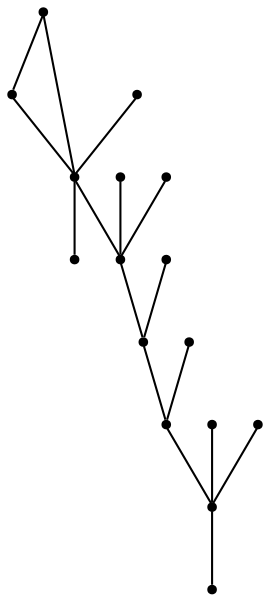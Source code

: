 graph {
  node [shape=point,comment="{\"directed\":false,\"doi\":\"10.1007/978-3-642-00219-9_3\",\"figure\":\"4\"}"]

  v0 [pos="1559.1584162157635,742.1715775403114"]
  v1 [pos="1490.6574708273245,696.5216675671668"]
  v2 [pos="1410.7376386775527,970.4232898538767"]
  v3 [pos="1444.990163297431,696.5216675671668"]
  v4 [pos="1068.230827996897,970.4232898538767"]
  v5 [pos="956.9147199320239,970.4232898538767"]
  v6 [pos="1182.3990650088288,970.4232898538767"]
  v7 [pos="1296.5693857592205,970.4232898538767"]
  v8 [pos="1330.8198425470396,787.8214875134558"]
  v9 [pos="1216.6495217966478,696.5216675671668"]
  v10 [pos="1170.9822460795556,696.5216675671668"]
  v11 [pos="1125.3149703624638,696.5216675671668"]
  v12 [pos="1079.6476628325706,696.5216675671668"]
  v13 [pos="1033.9803553026775,696.5216675671668"]
  v14 [pos="988.3109958471252,696.5216675671668"]
  v15 [pos="919.8100345522859,742.1715775403113"]

  v0 -- v1 [id="-3",pos="1559.1584162157635,742.1715775403114 1513.492094882699,787.8204062895345 1513.492094882699,787.8204062895345 1513.492094882699,787.8204062895345 1467.8248191656066,742.1706235192042 1467.8248191656066,742.1706235192042 1467.8248191656066,742.1706235192042 1490.6574708273245,696.5216675671668 1490.6574708273245,696.5216675671668 1490.6574708273245,696.5216675671668"]
  v15 -- v5 [id="-5",pos="919.8100345522859,742.1715775403113 956.9147199320239,970.4232898538767 956.9147199320239,970.4232898538767 956.9147199320239,970.4232898538767"]
  v1 -- v2 [id="-6",pos="1490.6574708273245,696.5216675671668 1410.7376386775527,970.4232898538767 1410.7376386775527,970.4232898538767 1410.7376386775527,970.4232898538767"]
  v5 -- v14 [id="-7",pos="956.9147199320239,970.4232898538767 988.3109958471252,696.5216675671668 988.3109958471252,696.5216675671668 988.3109958471252,696.5216675671668"]
  v13 -- v5 [id="-11",pos="1033.9803553026775,696.5216675671668 956.9147199320239,970.4232898538767 956.9147199320239,970.4232898538767 956.9147199320239,970.4232898538767"]
  v2 -- v0 [id="-13",pos="1410.7376386775527,970.4232898538767 1559.1584162157635,742.1715775403114 1559.1584162157635,742.1715775403114 1559.1584162157635,742.1715775403114"]
  v2 -- v3 [id="-14",pos="1410.7376386775527,970.4232898538767 1444.990163297431,696.5216675671668 1444.990163297431,696.5216675671668 1444.990163297431,696.5216675671668"]
  v4 -- v5 [id="-15",pos="1068.230827996897,970.4232898538767 956.9147199320239,970.4232898538767 956.9147199320239,970.4232898538767 956.9147199320239,970.4232898538767"]
  v6 -- v4 [id="-16",pos="1182.3990650088288,970.4232898538767 1068.230827996897,970.4232898538767 1068.230827996897,970.4232898538767 1068.230827996897,970.4232898538767"]
  v12 -- v4 [id="-18",pos="1079.6476628325706,696.5216675671668 1068.230827996897,970.4232898538767 1068.230827996897,970.4232898538767 1068.230827996897,970.4232898538767"]
  v7 -- v6 [id="-19",pos="1296.5693857592205,970.4232898538767 1182.3990650088288,970.4232898538767 1182.3990650088288,970.4232898538767 1182.3990650088288,970.4232898538767"]
  v2 -- v7 [id="-21",pos="1410.7376386775527,970.4232898538767 1296.5693857592205,970.4232898538767 1296.5693857592205,970.4232898538767 1296.5693857592205,970.4232898538767"]
  v8 -- v2 [id="-22",pos="1330.8198425470396,787.8214875134558 1410.7376386775527,970.4232898538767 1410.7376386775527,970.4232898538767 1410.7376386775527,970.4232898538767"]
  v11 -- v6 [id="-23",pos="1125.3149703624638,696.5216675671668 1182.3990650088288,970.4232898538767 1182.3990650088288,970.4232898538767 1182.3990650088288,970.4232898538767"]
  v9 -- v7 [id="-29",pos="1216.6495217966478,696.5216675671668 1296.5693857592205,970.4232898538767 1296.5693857592205,970.4232898538767 1296.5693857592205,970.4232898538767"]
  v10 -- v7 [id="-30",pos="1170.9822460795556,696.5216675671668 1296.5693857592205,970.4232898538767 1296.5693857592205,970.4232898538767 1296.5693857592205,970.4232898538767"]
}